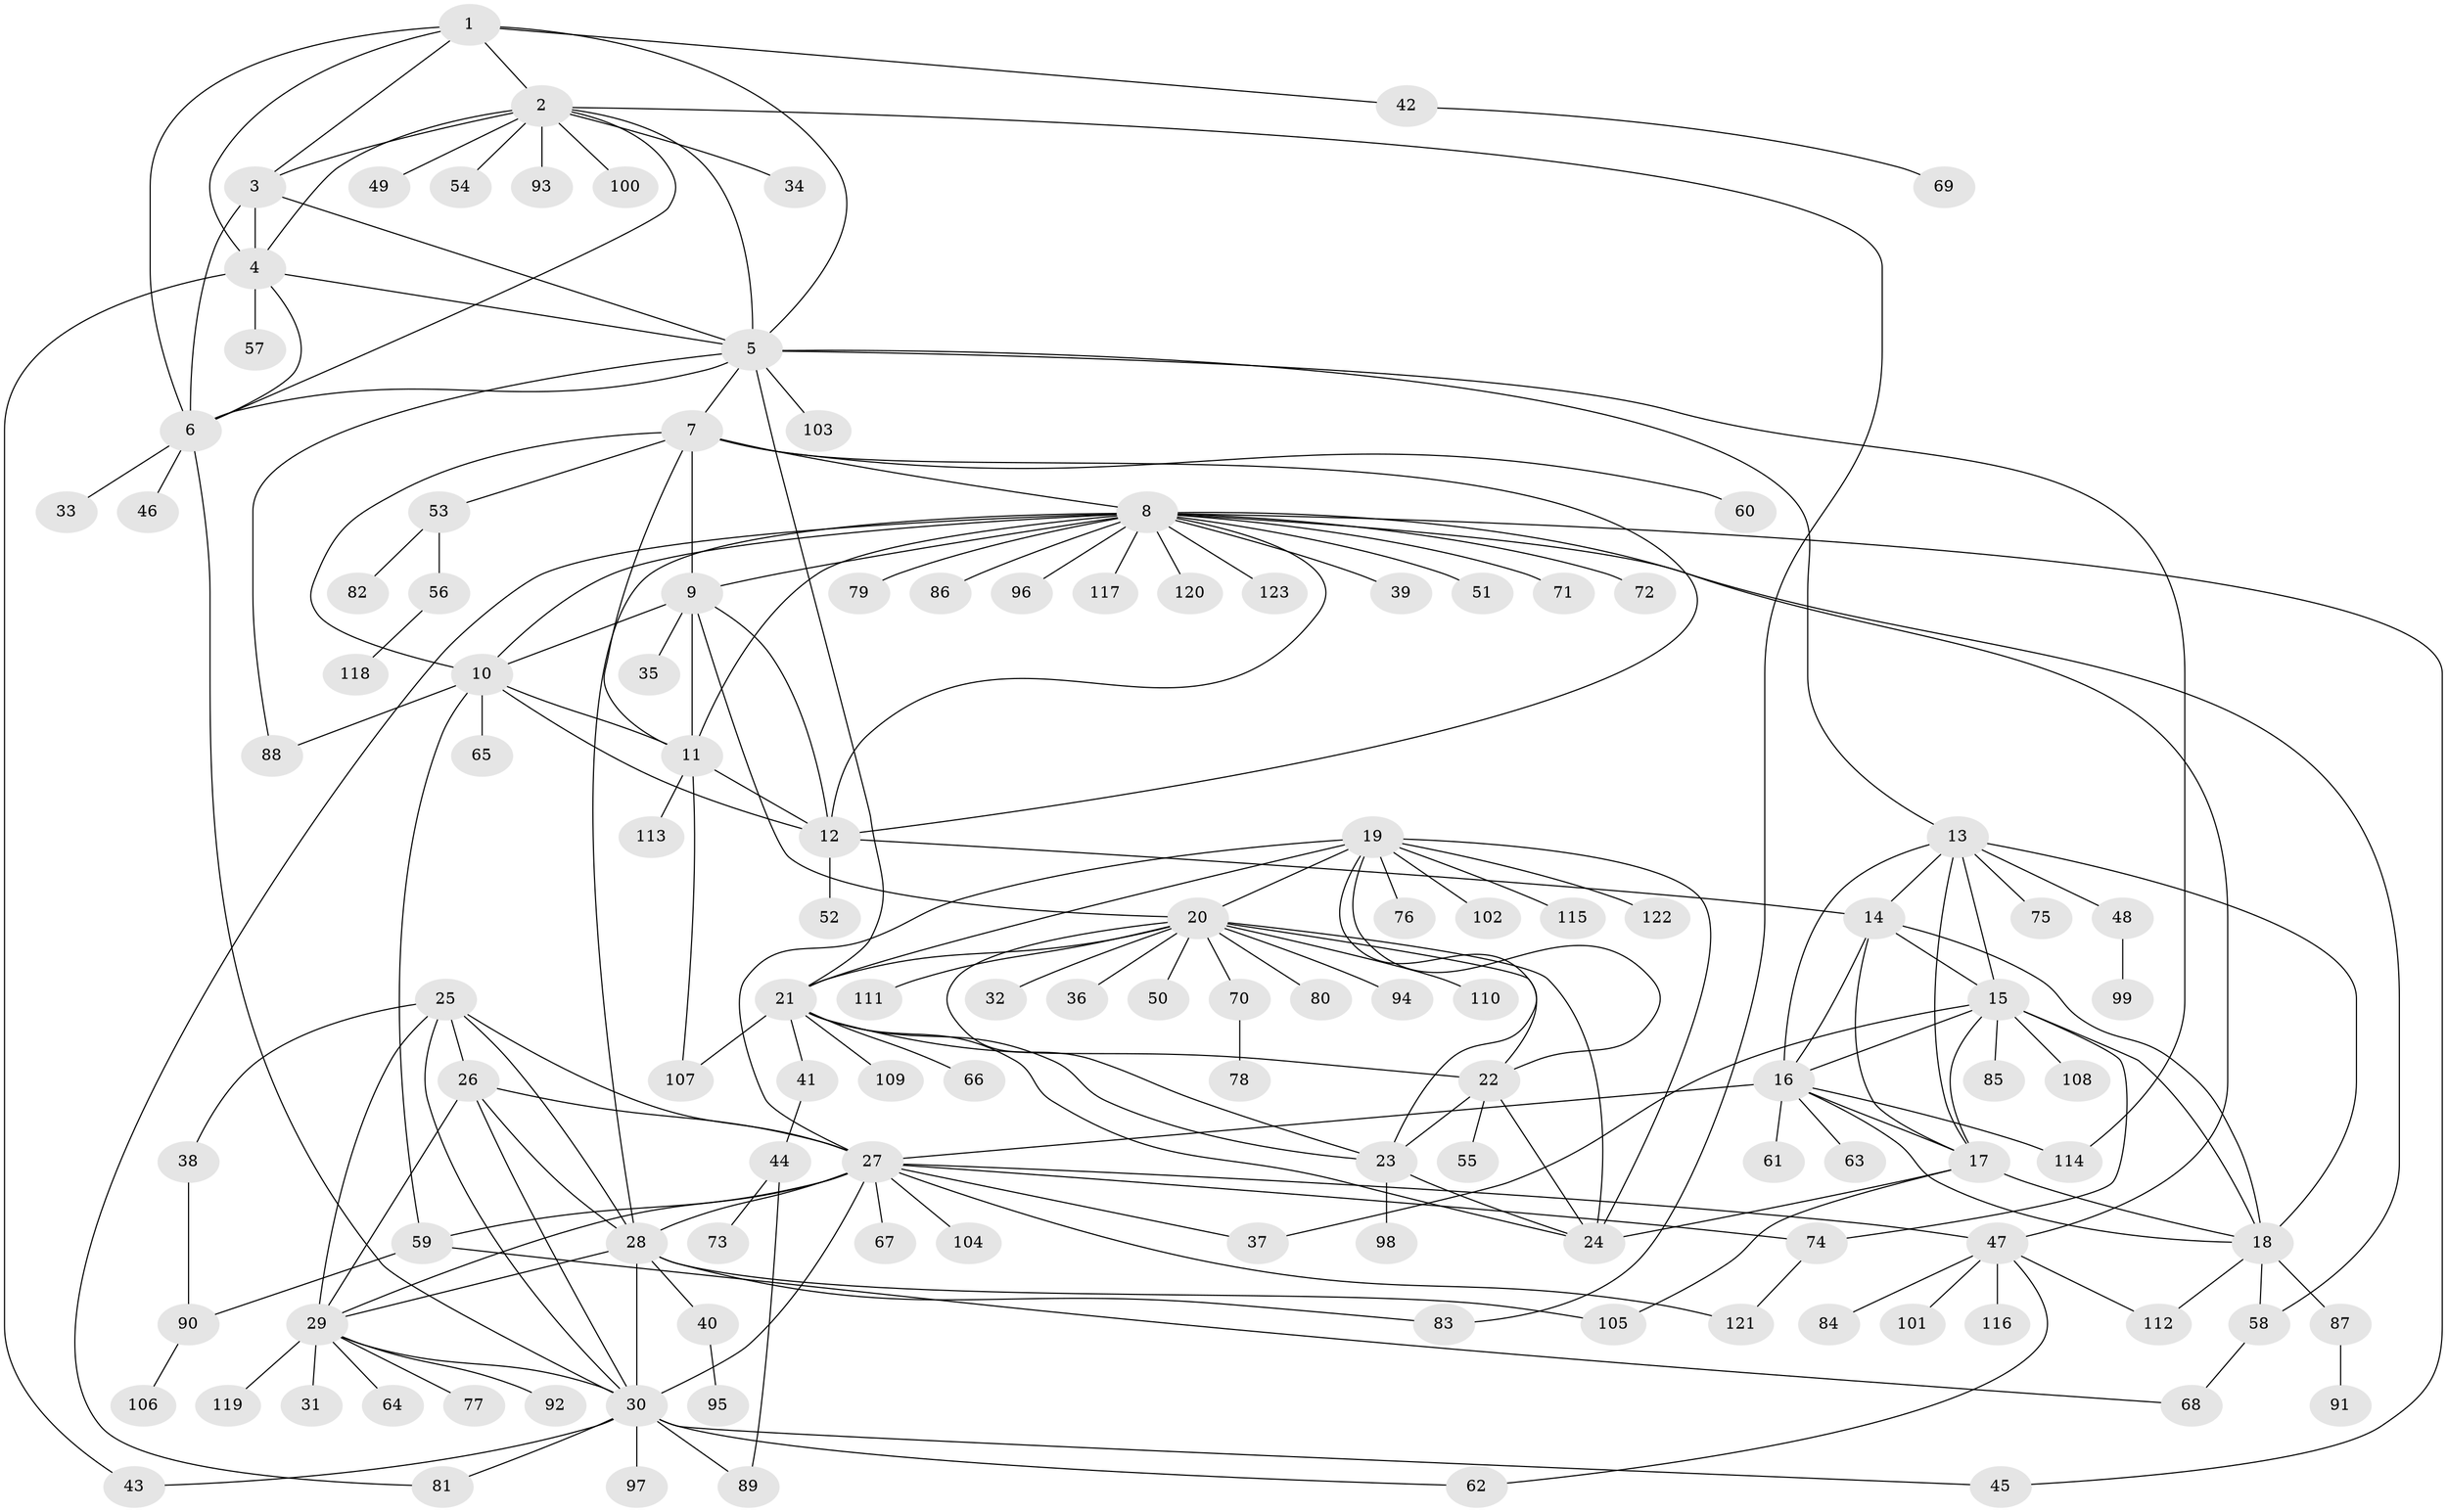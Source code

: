 // coarse degree distribution, {5: 0.020833333333333332, 9: 0.020833333333333332, 6: 0.03125, 17: 0.010416666666666666, 24: 0.010416666666666666, 7: 0.041666666666666664, 4: 0.041666666666666664, 8: 0.03125, 10: 0.020833333333333332, 12: 0.020833333333333332, 1: 0.5416666666666666, 2: 0.17708333333333334, 3: 0.03125}
// Generated by graph-tools (version 1.1) at 2025/24/03/03/25 07:24:12]
// undirected, 123 vertices, 197 edges
graph export_dot {
graph [start="1"]
  node [color=gray90,style=filled];
  1;
  2;
  3;
  4;
  5;
  6;
  7;
  8;
  9;
  10;
  11;
  12;
  13;
  14;
  15;
  16;
  17;
  18;
  19;
  20;
  21;
  22;
  23;
  24;
  25;
  26;
  27;
  28;
  29;
  30;
  31;
  32;
  33;
  34;
  35;
  36;
  37;
  38;
  39;
  40;
  41;
  42;
  43;
  44;
  45;
  46;
  47;
  48;
  49;
  50;
  51;
  52;
  53;
  54;
  55;
  56;
  57;
  58;
  59;
  60;
  61;
  62;
  63;
  64;
  65;
  66;
  67;
  68;
  69;
  70;
  71;
  72;
  73;
  74;
  75;
  76;
  77;
  78;
  79;
  80;
  81;
  82;
  83;
  84;
  85;
  86;
  87;
  88;
  89;
  90;
  91;
  92;
  93;
  94;
  95;
  96;
  97;
  98;
  99;
  100;
  101;
  102;
  103;
  104;
  105;
  106;
  107;
  108;
  109;
  110;
  111;
  112;
  113;
  114;
  115;
  116;
  117;
  118;
  119;
  120;
  121;
  122;
  123;
  1 -- 2;
  1 -- 3;
  1 -- 4;
  1 -- 5;
  1 -- 6;
  1 -- 42;
  2 -- 3;
  2 -- 4;
  2 -- 5;
  2 -- 6;
  2 -- 34;
  2 -- 49;
  2 -- 54;
  2 -- 83;
  2 -- 93;
  2 -- 100;
  3 -- 4;
  3 -- 5;
  3 -- 6;
  4 -- 5;
  4 -- 6;
  4 -- 43;
  4 -- 57;
  5 -- 6;
  5 -- 7;
  5 -- 13;
  5 -- 21;
  5 -- 88;
  5 -- 103;
  5 -- 114;
  6 -- 30;
  6 -- 33;
  6 -- 46;
  7 -- 8;
  7 -- 9;
  7 -- 10;
  7 -- 11;
  7 -- 12;
  7 -- 53;
  7 -- 60;
  8 -- 9;
  8 -- 10;
  8 -- 11;
  8 -- 12;
  8 -- 28;
  8 -- 39;
  8 -- 45;
  8 -- 47;
  8 -- 51;
  8 -- 58;
  8 -- 71;
  8 -- 72;
  8 -- 79;
  8 -- 81;
  8 -- 86;
  8 -- 96;
  8 -- 117;
  8 -- 120;
  8 -- 123;
  9 -- 10;
  9 -- 11;
  9 -- 12;
  9 -- 20;
  9 -- 35;
  10 -- 11;
  10 -- 12;
  10 -- 59;
  10 -- 65;
  10 -- 88;
  11 -- 12;
  11 -- 107;
  11 -- 113;
  12 -- 14;
  12 -- 52;
  13 -- 14;
  13 -- 15;
  13 -- 16;
  13 -- 17;
  13 -- 18;
  13 -- 48;
  13 -- 75;
  14 -- 15;
  14 -- 16;
  14 -- 17;
  14 -- 18;
  15 -- 16;
  15 -- 17;
  15 -- 18;
  15 -- 37;
  15 -- 74;
  15 -- 85;
  15 -- 108;
  16 -- 17;
  16 -- 18;
  16 -- 27;
  16 -- 61;
  16 -- 63;
  16 -- 114;
  17 -- 18;
  17 -- 24;
  17 -- 105;
  18 -- 58;
  18 -- 87;
  18 -- 112;
  19 -- 20;
  19 -- 21;
  19 -- 22;
  19 -- 23;
  19 -- 24;
  19 -- 27;
  19 -- 76;
  19 -- 102;
  19 -- 115;
  19 -- 122;
  20 -- 21;
  20 -- 22;
  20 -- 23;
  20 -- 24;
  20 -- 32;
  20 -- 36;
  20 -- 50;
  20 -- 70;
  20 -- 80;
  20 -- 94;
  20 -- 110;
  20 -- 111;
  21 -- 22;
  21 -- 23;
  21 -- 24;
  21 -- 41;
  21 -- 66;
  21 -- 107;
  21 -- 109;
  22 -- 23;
  22 -- 24;
  22 -- 55;
  23 -- 24;
  23 -- 98;
  25 -- 26;
  25 -- 27;
  25 -- 28;
  25 -- 29;
  25 -- 30;
  25 -- 38;
  26 -- 27;
  26 -- 28;
  26 -- 29;
  26 -- 30;
  27 -- 28;
  27 -- 29;
  27 -- 30;
  27 -- 37;
  27 -- 47;
  27 -- 59;
  27 -- 67;
  27 -- 74;
  27 -- 104;
  27 -- 121;
  28 -- 29;
  28 -- 30;
  28 -- 40;
  28 -- 83;
  28 -- 105;
  29 -- 30;
  29 -- 31;
  29 -- 64;
  29 -- 77;
  29 -- 92;
  29 -- 119;
  30 -- 43;
  30 -- 45;
  30 -- 62;
  30 -- 81;
  30 -- 89;
  30 -- 97;
  38 -- 90;
  40 -- 95;
  41 -- 44;
  42 -- 69;
  44 -- 73;
  44 -- 89;
  47 -- 62;
  47 -- 84;
  47 -- 101;
  47 -- 112;
  47 -- 116;
  48 -- 99;
  53 -- 56;
  53 -- 82;
  56 -- 118;
  58 -- 68;
  59 -- 68;
  59 -- 90;
  70 -- 78;
  74 -- 121;
  87 -- 91;
  90 -- 106;
}
